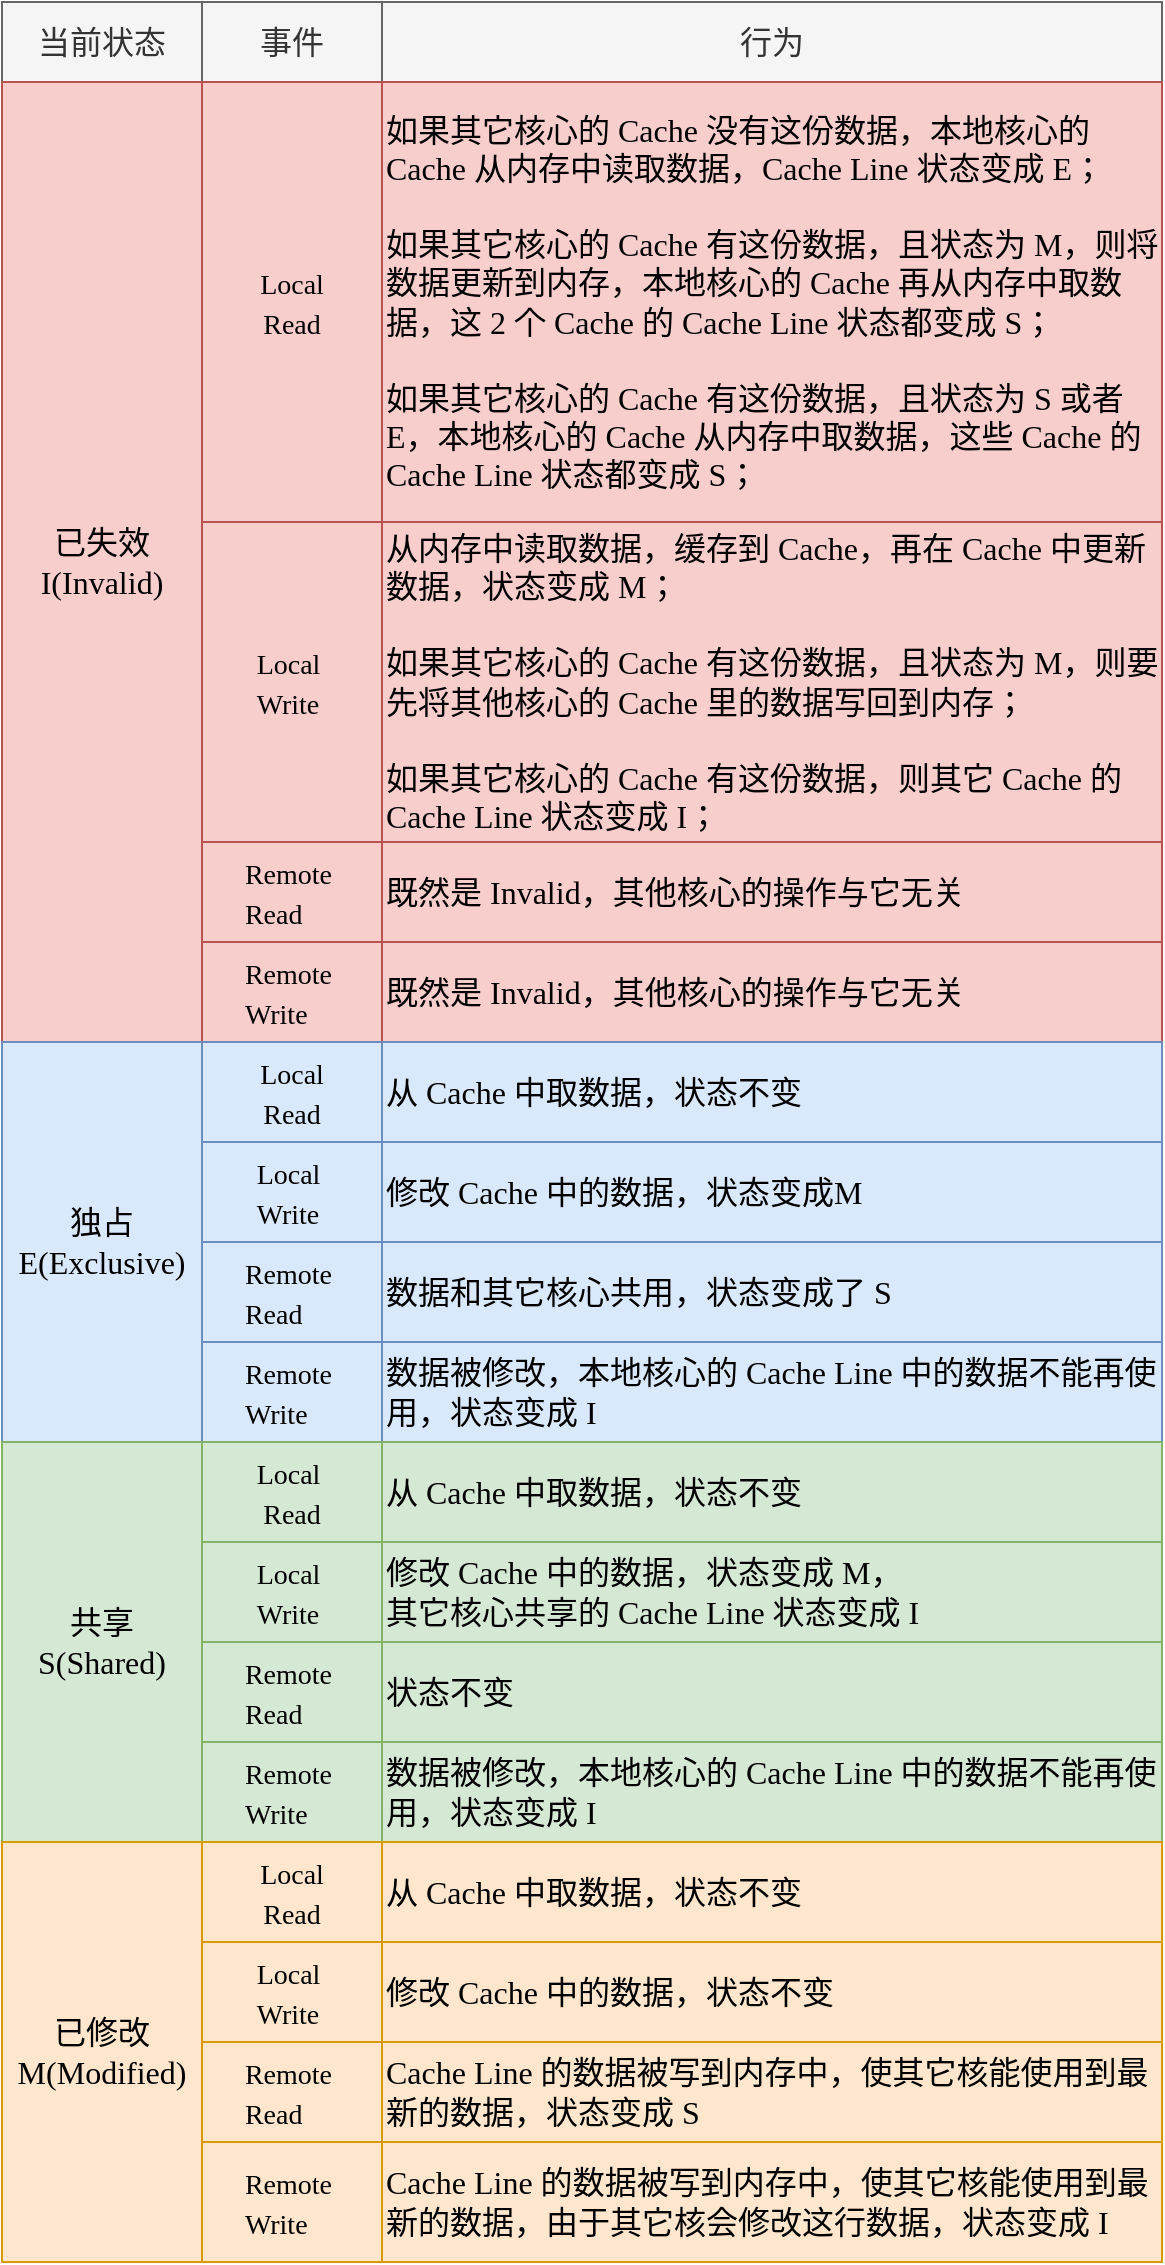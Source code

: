 <mxfile version="13.8.1" type="github">
  <diagram id="H_X2Ao0RTOzGFtQJGk72" name="Page-1">
    <mxGraphModel dx="1422" dy="706" grid="1" gridSize="10" guides="1" tooltips="1" connect="1" arrows="1" fold="1" page="1" pageScale="1" pageWidth="827" pageHeight="1169" math="0" shadow="0">
      <root>
        <mxCell id="0" />
        <mxCell id="1" parent="0" />
        <mxCell id="tkkjbWvbHhPlk-BtSmLQ-1" value="当前状态" style="rounded=0;whiteSpace=wrap;html=1;fontSize=16;fontFamily=Comic Sans MS;fillColor=#f5f5f5;strokeColor=#666666;fontColor=#333333;" vertex="1" parent="1">
          <mxGeometry x="90" y="80" width="100" height="40" as="geometry" />
        </mxCell>
        <mxCell id="tkkjbWvbHhPlk-BtSmLQ-2" value="事件" style="rounded=0;whiteSpace=wrap;html=1;fontSize=16;fontFamily=Comic Sans MS;fillColor=#f5f5f5;strokeColor=#666666;fontColor=#333333;" vertex="1" parent="1">
          <mxGeometry x="190" y="80" width="90" height="40" as="geometry" />
        </mxCell>
        <mxCell id="tkkjbWvbHhPlk-BtSmLQ-3" value="行为" style="rounded=0;whiteSpace=wrap;html=1;fontSize=16;fontFamily=Comic Sans MS;fillColor=#f5f5f5;strokeColor=#666666;fontColor=#333333;" vertex="1" parent="1">
          <mxGeometry x="280" y="80" width="390" height="40" as="geometry" />
        </mxCell>
        <mxCell id="tkkjbWvbHhPlk-BtSmLQ-5" value="&lt;span style=&quot;font-size: 14px ; text-align: left&quot;&gt;Local &lt;br&gt;Read&lt;/span&gt;" style="rounded=0;whiteSpace=wrap;html=1;fontSize=16;fontFamily=Comic Sans MS;fillColor=#f8cecc;strokeColor=#b85450;" vertex="1" parent="1">
          <mxGeometry x="190" y="120" width="90" height="220" as="geometry" />
        </mxCell>
        <mxCell id="tkkjbWvbHhPlk-BtSmLQ-7" value="&lt;div&gt;如果其它核心的 Cache 没有这份数据，本地核心的 Cache 从内存中读取数据，Cache Line 状态变成 E；&lt;/div&gt;&lt;div&gt;&lt;br&gt;&lt;/div&gt;&lt;div&gt;如果其它核心的 Cache 有这份数据，且状态为 M，则将数据更新到内存，本地核心的 Cache 再从内存中取数据，这 2 个 Cache 的 Cache Line 状态都变成 S；&amp;nbsp;&lt;/div&gt;&lt;div&gt;&lt;br&gt;&lt;/div&gt;&lt;div&gt;如果其它核心的 Cache 有这份数据，且状态为 S 或者E，本地核心的 Cache 从内存中取数据，这些 Cache 的 Cache Line 状态都变成 S；&lt;/div&gt;" style="rounded=0;whiteSpace=wrap;html=1;fillColor=#f8cecc;fontSize=16;align=left;fontFamily=Comic Sans MS;strokeColor=#b85450;" vertex="1" parent="1">
          <mxGeometry x="280" y="120" width="390" height="220" as="geometry" />
        </mxCell>
        <mxCell id="tkkjbWvbHhPlk-BtSmLQ-8" value="&lt;div&gt;从内存中读取数据，缓存到 Cache，再在 Cache 中更新数据，状态变成 M；&lt;/div&gt;&lt;div&gt;&lt;br&gt;&lt;/div&gt;&lt;div&gt;如果其它核心的 Cache 有这份数据，且状态为 M，则要先将其他核心的 Cache 里的数据写回到内存；&lt;/div&gt;&lt;div&gt;&lt;br&gt;&lt;/div&gt;&lt;div&gt;如果其它核心的 Cache 有这份数据，则其它 Cache 的Cache Line 状态变成 I；&lt;/div&gt;" style="rounded=0;whiteSpace=wrap;html=1;fillColor=#f8cecc;fontSize=16;align=left;fontFamily=Comic Sans MS;strokeColor=#b85450;" vertex="1" parent="1">
          <mxGeometry x="280" y="340" width="390" height="160" as="geometry" />
        </mxCell>
        <mxCell id="tkkjbWvbHhPlk-BtSmLQ-9" value="&lt;div style=&quot;text-align: left&quot;&gt;&lt;span style=&quot;font-size: 14px&quot;&gt;Local&amp;nbsp;&lt;/span&gt;&lt;/div&gt;&lt;div style=&quot;text-align: left&quot;&gt;&lt;span style=&quot;font-size: 14px&quot;&gt;Write&lt;/span&gt;&lt;/div&gt;" style="rounded=0;whiteSpace=wrap;html=1;fontSize=16;fontFamily=Comic Sans MS;fillColor=#f8cecc;strokeColor=#b85450;" vertex="1" parent="1">
          <mxGeometry x="190" y="340" width="90" height="160" as="geometry" />
        </mxCell>
        <mxCell id="tkkjbWvbHhPlk-BtSmLQ-10" value="既然是 Invalid，其他核心的操作与它无关" style="rounded=0;whiteSpace=wrap;html=1;fillColor=#f8cecc;fontSize=16;align=left;fontFamily=Comic Sans MS;strokeColor=#b85450;" vertex="1" parent="1">
          <mxGeometry x="280" y="500" width="390" height="50" as="geometry" />
        </mxCell>
        <mxCell id="tkkjbWvbHhPlk-BtSmLQ-11" value="&lt;div style=&quot;text-align: left&quot;&gt;&lt;span style=&quot;font-size: 14px&quot;&gt;Remote&amp;nbsp;&lt;/span&gt;&lt;/div&gt;&lt;div style=&quot;text-align: left&quot;&gt;&lt;span style=&quot;font-size: 14px&quot;&gt;Read&lt;/span&gt;&lt;br&gt;&lt;/div&gt;" style="rounded=0;whiteSpace=wrap;html=1;fontSize=16;fontFamily=Comic Sans MS;fillColor=#f8cecc;strokeColor=#b85450;" vertex="1" parent="1">
          <mxGeometry x="190" y="500" width="90" height="50" as="geometry" />
        </mxCell>
        <mxCell id="tkkjbWvbHhPlk-BtSmLQ-13" value="既然是 Invalid，其他核心的操作与它无关" style="rounded=0;whiteSpace=wrap;html=1;fillColor=#f8cecc;fontSize=16;align=left;fontFamily=Comic Sans MS;strokeColor=#b85450;" vertex="1" parent="1">
          <mxGeometry x="280" y="550" width="390" height="50" as="geometry" />
        </mxCell>
        <mxCell id="tkkjbWvbHhPlk-BtSmLQ-14" value="&lt;div style=&quot;text-align: left&quot;&gt;&lt;span style=&quot;font-size: 14px&quot;&gt;Remote&amp;nbsp;&lt;/span&gt;&lt;/div&gt;&lt;div style=&quot;text-align: left&quot;&gt;&lt;span style=&quot;font-size: 14px&quot;&gt;Write&lt;/span&gt;&lt;/div&gt;" style="rounded=0;whiteSpace=wrap;html=1;fontSize=16;fontFamily=Comic Sans MS;fillColor=#f8cecc;strokeColor=#b85450;" vertex="1" parent="1">
          <mxGeometry x="190" y="550" width="90" height="50" as="geometry" />
        </mxCell>
        <mxCell id="tkkjbWvbHhPlk-BtSmLQ-15" value="已失效&lt;br&gt;I(Invalid)" style="rounded=0;whiteSpace=wrap;html=1;fontSize=16;fontFamily=Comic Sans MS;fillColor=#f8cecc;strokeColor=#b85450;" vertex="1" parent="1">
          <mxGeometry x="90" y="120" width="100" height="480" as="geometry" />
        </mxCell>
        <mxCell id="tkkjbWvbHhPlk-BtSmLQ-20" value="数据和其它核心共用，状态变成了 S" style="rounded=0;whiteSpace=wrap;html=1;fillColor=#dae8fc;fontSize=16;align=left;fontFamily=Comic Sans MS;strokeColor=#6c8ebf;" vertex="1" parent="1">
          <mxGeometry x="280" y="700" width="390" height="50" as="geometry" />
        </mxCell>
        <mxCell id="tkkjbWvbHhPlk-BtSmLQ-21" value="&lt;div style=&quot;text-align: left&quot;&gt;&lt;span style=&quot;font-size: 14px&quot;&gt;Remote&amp;nbsp;&lt;/span&gt;&lt;/div&gt;&lt;div style=&quot;text-align: left&quot;&gt;&lt;span style=&quot;font-size: 14px&quot;&gt;Read&lt;/span&gt;&lt;br&gt;&lt;/div&gt;" style="rounded=0;whiteSpace=wrap;html=1;fontSize=16;fontFamily=Comic Sans MS;fillColor=#dae8fc;strokeColor=#6c8ebf;" vertex="1" parent="1">
          <mxGeometry x="190" y="700" width="90" height="50" as="geometry" />
        </mxCell>
        <mxCell id="tkkjbWvbHhPlk-BtSmLQ-22" value="数据被修改，本地核心的 Cache Line 中的数据不能再使用，状态变成 I" style="rounded=0;whiteSpace=wrap;html=1;fillColor=#dae8fc;fontSize=16;align=left;fontFamily=Comic Sans MS;strokeColor=#6c8ebf;" vertex="1" parent="1">
          <mxGeometry x="280" y="750" width="390" height="50" as="geometry" />
        </mxCell>
        <mxCell id="tkkjbWvbHhPlk-BtSmLQ-23" value="&lt;div style=&quot;text-align: left&quot;&gt;&lt;span style=&quot;font-size: 14px&quot;&gt;Remote&amp;nbsp;&lt;/span&gt;&lt;/div&gt;&lt;div style=&quot;text-align: left&quot;&gt;&lt;span style=&quot;font-size: 14px&quot;&gt;Write&lt;/span&gt;&lt;/div&gt;" style="rounded=0;whiteSpace=wrap;html=1;fontSize=16;fontFamily=Comic Sans MS;fillColor=#dae8fc;strokeColor=#6c8ebf;" vertex="1" parent="1">
          <mxGeometry x="190" y="750" width="90" height="50" as="geometry" />
        </mxCell>
        <mxCell id="tkkjbWvbHhPlk-BtSmLQ-24" value="独占&lt;br&gt;E(Exclusive)" style="rounded=0;whiteSpace=wrap;html=1;fontSize=16;fontFamily=Comic Sans MS;fillColor=#dae8fc;strokeColor=#6c8ebf;" vertex="1" parent="1">
          <mxGeometry x="90" y="600" width="100" height="200" as="geometry" />
        </mxCell>
        <mxCell id="tkkjbWvbHhPlk-BtSmLQ-25" value="" style="group;fontFamily=Comic Sans MS;fillColor=#dae8fc;strokeColor=#6c8ebf;" vertex="1" connectable="0" parent="1">
          <mxGeometry x="190" y="600" width="480" height="50" as="geometry" />
        </mxCell>
        <mxCell id="tkkjbWvbHhPlk-BtSmLQ-16" value="&lt;span style=&quot;font-size: 14px ; text-align: left&quot;&gt;Local &lt;br&gt;Read&lt;/span&gt;" style="rounded=0;whiteSpace=wrap;html=1;fontSize=16;fontFamily=Comic Sans MS;fillColor=#dae8fc;strokeColor=#6c8ebf;" vertex="1" parent="tkkjbWvbHhPlk-BtSmLQ-25">
          <mxGeometry width="90" height="50" as="geometry" />
        </mxCell>
        <mxCell id="tkkjbWvbHhPlk-BtSmLQ-17" value="从 Cache 中取数据，状态不变" style="rounded=0;whiteSpace=wrap;html=1;fillColor=#dae8fc;fontSize=16;align=left;fontFamily=Comic Sans MS;strokeColor=#6c8ebf;" vertex="1" parent="tkkjbWvbHhPlk-BtSmLQ-25">
          <mxGeometry x="90" width="390" height="50" as="geometry" />
        </mxCell>
        <mxCell id="tkkjbWvbHhPlk-BtSmLQ-26" value="" style="group;fontFamily=Comic Sans MS;fillColor=#dae8fc;strokeColor=#6c8ebf;" vertex="1" connectable="0" parent="1">
          <mxGeometry x="190" y="650" width="480" height="50" as="geometry" />
        </mxCell>
        <mxCell id="tkkjbWvbHhPlk-BtSmLQ-18" value="修改 Cache 中的数据，状态变成M" style="rounded=0;whiteSpace=wrap;html=1;fillColor=#dae8fc;fontSize=16;align=left;fontFamily=Comic Sans MS;strokeColor=#6c8ebf;" vertex="1" parent="tkkjbWvbHhPlk-BtSmLQ-26">
          <mxGeometry x="90" width="390" height="50" as="geometry" />
        </mxCell>
        <mxCell id="tkkjbWvbHhPlk-BtSmLQ-19" value="&lt;div style=&quot;text-align: left&quot;&gt;&lt;span style=&quot;font-size: 14px&quot;&gt;Local&amp;nbsp;&lt;/span&gt;&lt;/div&gt;&lt;div style=&quot;text-align: left&quot;&gt;&lt;span style=&quot;font-size: 14px&quot;&gt;Write&lt;/span&gt;&lt;/div&gt;" style="rounded=0;whiteSpace=wrap;html=1;fontSize=16;fontFamily=Comic Sans MS;fillColor=#dae8fc;strokeColor=#6c8ebf;" vertex="1" parent="tkkjbWvbHhPlk-BtSmLQ-26">
          <mxGeometry width="90" height="50" as="geometry" />
        </mxCell>
        <mxCell id="tkkjbWvbHhPlk-BtSmLQ-27" value="状态不变" style="rounded=0;whiteSpace=wrap;html=1;fillColor=#d5e8d4;fontSize=16;align=left;fontFamily=Comic Sans MS;strokeColor=#82b366;" vertex="1" parent="1">
          <mxGeometry x="280" y="900" width="390" height="50" as="geometry" />
        </mxCell>
        <mxCell id="tkkjbWvbHhPlk-BtSmLQ-28" value="&lt;div style=&quot;text-align: left&quot;&gt;&lt;span style=&quot;font-size: 14px&quot;&gt;Remote&amp;nbsp;&lt;/span&gt;&lt;/div&gt;&lt;div style=&quot;text-align: left&quot;&gt;&lt;span style=&quot;font-size: 14px&quot;&gt;Read&lt;/span&gt;&lt;br&gt;&lt;/div&gt;" style="rounded=0;whiteSpace=wrap;html=1;fontSize=16;fontFamily=Comic Sans MS;fillColor=#d5e8d4;strokeColor=#82b366;" vertex="1" parent="1">
          <mxGeometry x="190" y="900" width="90" height="50" as="geometry" />
        </mxCell>
        <mxCell id="tkkjbWvbHhPlk-BtSmLQ-29" value="数据被修改，本地核心的 Cache Line 中的数据不能再使用，状态变成 I" style="rounded=0;whiteSpace=wrap;html=1;fillColor=#d5e8d4;fontSize=16;align=left;fontFamily=Comic Sans MS;strokeColor=#82b366;" vertex="1" parent="1">
          <mxGeometry x="280" y="950" width="390" height="50" as="geometry" />
        </mxCell>
        <mxCell id="tkkjbWvbHhPlk-BtSmLQ-30" value="&lt;div style=&quot;text-align: left&quot;&gt;&lt;span style=&quot;font-size: 14px&quot;&gt;Remote&amp;nbsp;&lt;/span&gt;&lt;/div&gt;&lt;div style=&quot;text-align: left&quot;&gt;&lt;span style=&quot;font-size: 14px&quot;&gt;Write&lt;/span&gt;&lt;/div&gt;" style="rounded=0;whiteSpace=wrap;html=1;fontSize=16;fontFamily=Comic Sans MS;fillColor=#d5e8d4;strokeColor=#82b366;" vertex="1" parent="1">
          <mxGeometry x="190" y="950" width="90" height="50" as="geometry" />
        </mxCell>
        <mxCell id="tkkjbWvbHhPlk-BtSmLQ-31" value="共享&lt;br&gt;S(Shared)" style="rounded=0;whiteSpace=wrap;html=1;fontSize=16;fontFamily=Comic Sans MS;fillColor=#d5e8d4;strokeColor=#82b366;" vertex="1" parent="1">
          <mxGeometry x="90" y="800" width="100" height="200" as="geometry" />
        </mxCell>
        <mxCell id="tkkjbWvbHhPlk-BtSmLQ-32" value="" style="group;fontFamily=Comic Sans MS;fillColor=#d5e8d4;strokeColor=#82b366;" vertex="1" connectable="0" parent="1">
          <mxGeometry x="190" y="800" width="480" height="50" as="geometry" />
        </mxCell>
        <mxCell id="tkkjbWvbHhPlk-BtSmLQ-33" value="&lt;span style=&quot;font-size: 14px ; text-align: left&quot;&gt;Local&amp;nbsp;&lt;/span&gt;&lt;br style=&quot;font-size: 14px ; text-align: left&quot;&gt;&lt;span style=&quot;font-size: 14px ; text-align: left&quot;&gt;Read&lt;/span&gt;" style="rounded=0;whiteSpace=wrap;html=1;fontSize=16;fontFamily=Comic Sans MS;fillColor=#d5e8d4;strokeColor=#82b366;" vertex="1" parent="tkkjbWvbHhPlk-BtSmLQ-32">
          <mxGeometry width="90" height="50" as="geometry" />
        </mxCell>
        <mxCell id="tkkjbWvbHhPlk-BtSmLQ-34" value="从 Cache 中取数据，状态不变" style="rounded=0;whiteSpace=wrap;html=1;fillColor=#d5e8d4;fontSize=16;align=left;fontFamily=Comic Sans MS;strokeColor=#82b366;" vertex="1" parent="tkkjbWvbHhPlk-BtSmLQ-32">
          <mxGeometry x="90" width="390" height="50" as="geometry" />
        </mxCell>
        <mxCell id="tkkjbWvbHhPlk-BtSmLQ-35" value="" style="group;fontFamily=Comic Sans MS;fillColor=#d5e8d4;strokeColor=#82b366;" vertex="1" connectable="0" parent="1">
          <mxGeometry x="190" y="850" width="480" height="50" as="geometry" />
        </mxCell>
        <mxCell id="tkkjbWvbHhPlk-BtSmLQ-36" value="&lt;div&gt;修改 Cache 中的数据，状态变成 M，&lt;/div&gt;&lt;div&gt;其它核心共享的 Cache Line 状态变成 I&lt;/div&gt;" style="rounded=0;whiteSpace=wrap;html=1;fillColor=#d5e8d4;fontSize=16;align=left;fontFamily=Comic Sans MS;strokeColor=#82b366;" vertex="1" parent="tkkjbWvbHhPlk-BtSmLQ-35">
          <mxGeometry x="90" width="390" height="50" as="geometry" />
        </mxCell>
        <mxCell id="tkkjbWvbHhPlk-BtSmLQ-37" value="&lt;div style=&quot;text-align: left&quot;&gt;&lt;span style=&quot;font-size: 14px&quot;&gt;Local&amp;nbsp;&lt;/span&gt;&lt;/div&gt;&lt;div style=&quot;text-align: left&quot;&gt;&lt;span style=&quot;font-size: 14px&quot;&gt;Write&lt;/span&gt;&lt;/div&gt;" style="rounded=0;whiteSpace=wrap;html=1;fontSize=16;fontFamily=Comic Sans MS;fillColor=#d5e8d4;strokeColor=#82b366;" vertex="1" parent="tkkjbWvbHhPlk-BtSmLQ-35">
          <mxGeometry width="90" height="50" as="geometry" />
        </mxCell>
        <mxCell id="tkkjbWvbHhPlk-BtSmLQ-38" value="Cache Line 的数据被写到内存中，使其它核能使用到最新的数据，状态变成 S" style="rounded=0;whiteSpace=wrap;html=1;fillColor=#ffe6cc;fontSize=16;align=left;fontFamily=Comic Sans MS;strokeColor=#d79b00;" vertex="1" parent="1">
          <mxGeometry x="280" y="1100" width="390" height="50" as="geometry" />
        </mxCell>
        <mxCell id="tkkjbWvbHhPlk-BtSmLQ-39" value="&lt;div style=&quot;text-align: left&quot;&gt;&lt;span style=&quot;font-size: 14px&quot;&gt;Remote&amp;nbsp;&lt;/span&gt;&lt;/div&gt;&lt;div style=&quot;text-align: left&quot;&gt;&lt;span style=&quot;font-size: 14px&quot;&gt;Read&lt;/span&gt;&lt;br&gt;&lt;/div&gt;" style="rounded=0;whiteSpace=wrap;html=1;fontSize=16;fontFamily=Comic Sans MS;fillColor=#ffe6cc;strokeColor=#d79b00;" vertex="1" parent="1">
          <mxGeometry x="190" y="1100" width="90" height="50" as="geometry" />
        </mxCell>
        <mxCell id="tkkjbWvbHhPlk-BtSmLQ-40" value="Cache Line 的&lt;span&gt;数据被写到内存中，使其它核能使用到最新的数据，由于其它核会修改这行数据，&lt;/span&gt;&lt;span&gt;状态变成 I&lt;br&gt;&lt;/span&gt;" style="rounded=0;whiteSpace=wrap;html=1;fillColor=#ffe6cc;fontSize=16;align=left;fontFamily=Comic Sans MS;strokeColor=#d79b00;" vertex="1" parent="1">
          <mxGeometry x="280" y="1150" width="390" height="60" as="geometry" />
        </mxCell>
        <mxCell id="tkkjbWvbHhPlk-BtSmLQ-41" value="&lt;div style=&quot;text-align: left&quot;&gt;&lt;span style=&quot;font-size: 14px&quot;&gt;Remote&amp;nbsp;&lt;/span&gt;&lt;/div&gt;&lt;div style=&quot;text-align: left&quot;&gt;&lt;span style=&quot;font-size: 14px&quot;&gt;Write&lt;/span&gt;&lt;/div&gt;" style="rounded=0;whiteSpace=wrap;html=1;fontSize=16;fontFamily=Comic Sans MS;fillColor=#ffe6cc;strokeColor=#d79b00;" vertex="1" parent="1">
          <mxGeometry x="190" y="1150" width="90" height="60" as="geometry" />
        </mxCell>
        <mxCell id="tkkjbWvbHhPlk-BtSmLQ-42" value="已修改&lt;br&gt;M(Modified)" style="rounded=0;whiteSpace=wrap;html=1;fontSize=16;fontFamily=Comic Sans MS;fillColor=#ffe6cc;strokeColor=#d79b00;" vertex="1" parent="1">
          <mxGeometry x="90" y="1000" width="100" height="210" as="geometry" />
        </mxCell>
        <mxCell id="tkkjbWvbHhPlk-BtSmLQ-43" value="" style="group;fontFamily=Comic Sans MS;fillColor=#ffe6cc;strokeColor=#d79b00;" vertex="1" connectable="0" parent="1">
          <mxGeometry x="190" y="1000" width="480" height="50" as="geometry" />
        </mxCell>
        <mxCell id="tkkjbWvbHhPlk-BtSmLQ-44" value="&lt;span style=&quot;font-size: 14px ; text-align: left&quot;&gt;Local &lt;br&gt;Read&lt;/span&gt;" style="rounded=0;whiteSpace=wrap;html=1;fontSize=16;fontFamily=Comic Sans MS;fillColor=#ffe6cc;strokeColor=#d79b00;" vertex="1" parent="tkkjbWvbHhPlk-BtSmLQ-43">
          <mxGeometry width="90" height="50" as="geometry" />
        </mxCell>
        <mxCell id="tkkjbWvbHhPlk-BtSmLQ-45" value="从 Cache 中取数据，状态不变" style="rounded=0;whiteSpace=wrap;html=1;fillColor=#ffe6cc;fontSize=16;align=left;fontFamily=Comic Sans MS;strokeColor=#d79b00;" vertex="1" parent="tkkjbWvbHhPlk-BtSmLQ-43">
          <mxGeometry x="90" width="390" height="50" as="geometry" />
        </mxCell>
        <mxCell id="tkkjbWvbHhPlk-BtSmLQ-46" value="" style="group;fontFamily=Comic Sans MS;fillColor=#ffe6cc;strokeColor=#d79b00;" vertex="1" connectable="0" parent="1">
          <mxGeometry x="190" y="1050" width="480" height="50" as="geometry" />
        </mxCell>
        <mxCell id="tkkjbWvbHhPlk-BtSmLQ-47" value="修改 Cache 中的数据，状态不变" style="rounded=0;whiteSpace=wrap;html=1;fillColor=#ffe6cc;fontSize=16;align=left;fontFamily=Comic Sans MS;strokeColor=#d79b00;" vertex="1" parent="tkkjbWvbHhPlk-BtSmLQ-46">
          <mxGeometry x="90" width="390" height="50" as="geometry" />
        </mxCell>
        <mxCell id="tkkjbWvbHhPlk-BtSmLQ-48" value="&lt;div style=&quot;text-align: left&quot;&gt;&lt;span style=&quot;font-size: 14px&quot;&gt;Local&amp;nbsp;&lt;/span&gt;&lt;/div&gt;&lt;div style=&quot;text-align: left&quot;&gt;&lt;span style=&quot;font-size: 14px&quot;&gt;Write&lt;/span&gt;&lt;/div&gt;" style="rounded=0;whiteSpace=wrap;html=1;fontSize=16;fontFamily=Comic Sans MS;fillColor=#ffe6cc;strokeColor=#d79b00;" vertex="1" parent="tkkjbWvbHhPlk-BtSmLQ-46">
          <mxGeometry width="90" height="50" as="geometry" />
        </mxCell>
      </root>
    </mxGraphModel>
  </diagram>
</mxfile>
